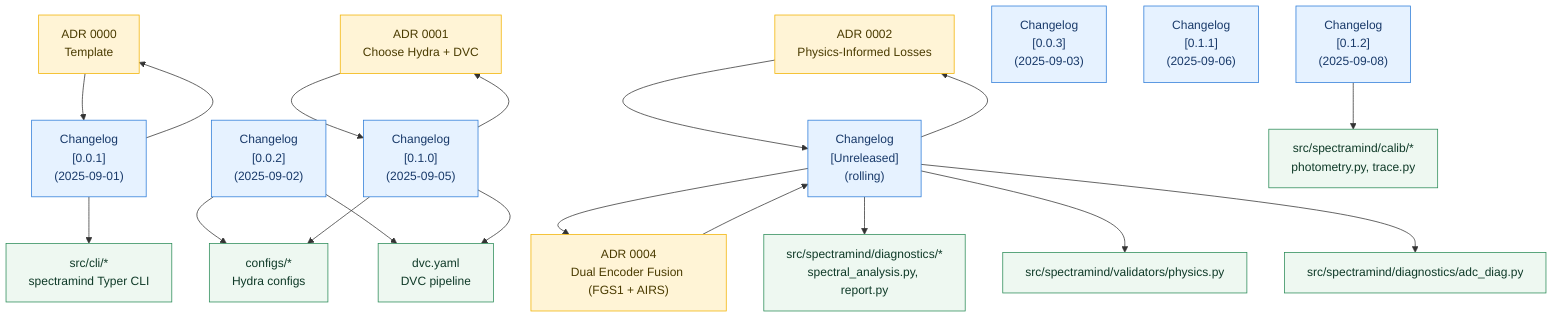 flowchart TD
  %% ==========================
  %% PROVENANCE GRAPH (ADRs ↔ Changelog ↔ Code)
  %% ==========================

  %% ADRs
  A0000["ADR 0000<br/>Template"]
  A0001["ADR 0001<br/>Choose Hydra + DVC"]
  A0002["ADR 0002<br/>Physics-Informed Losses"]
  A0004["ADR 0004<br/>Dual Encoder Fusion (FGS1 + AIRS)"]

  %% Changelog releases
  C0001["Changelog<br/>[0.0.1]<br/>(2025-09-01)"]
  C0002["Changelog<br/>[0.0.2]<br/>(2025-09-02)"]
  C0003["Changelog<br/>[0.0.3]<br/>(2025-09-03)"]
  C0100["Changelog<br/>[0.1.0]<br/>(2025-09-05)"]
  C0110["Changelog<br/>[0.1.1]<br/>(2025-09-06)"]
  C0120["Changelog<br/>[0.1.2]<br/>(2025-09-08)"]
  CUNREL["Changelog<br/>[Unreleased]<br/>(rolling)"]

  %% Code modules (representative anchors)
  M_CLI["src/cli/*<br/>spectramind Typer CLI"]
  M_CFG["configs/*<br/>Hydra configs"]
  M_DVC["dvc.yaml<br/>DVC pipeline"]
  M_CALIB["src/spectramind/calib/*<br/>photometry.py, trace.py"]
  M_DIAG["src/spectramind/diagnostics/*<br/>spectral_analysis.py, report.py"]
  M_VALID["src/spectramind/validators/physics.py"]
  M_ADC["src/spectramind/diagnostics/adc_diag.py"]

  %% ADR -> Changelog (decision implemented)
  A0000 --> C0001
  A0001 --> C0100
  A0002 --> CUNREL
  A0004 --> CUNREL

  %% Changelog -> ADR (bi-directional provenance)
  C0001 --> A0000
  C0100 --> A0001
  CUNREL --> A0002
  CUNREL --> A0004

  %% Changelog -> Code (what landed where)
  C0001 --> M_CLI
  C0002 --> M_CFG
  C0002 --> M_DVC
  C0100 --> M_CFG
  C0100 --> M_DVC
  C0120 --> M_CALIB
  CUNREL --> M_DIAG
  CUNREL --> M_VALID
  CUNREL --> M_ADC

  %% Styling
  classDef adr fill:#fff4d6,stroke:#f2b200,stroke-width:1px,color:#4a3b00;
  classDef cl  fill:#e6f2ff,stroke:#2b7bd8,stroke-width:1px,color:#193a6a;
  classDef mod fill:#eef8f1,stroke:#2a8b57,stroke-width:1px,color:#0f3a28;

  class A0000,A0001,A0002,A0004 adr;
  class C0001,C0002,C0003,C0100,C0110,C0120,CUNREL cl;
  class M_CLI,M_CFG,M_DVC,M_CALIB,M_DIAG,M_VALID,M_ADC mod;